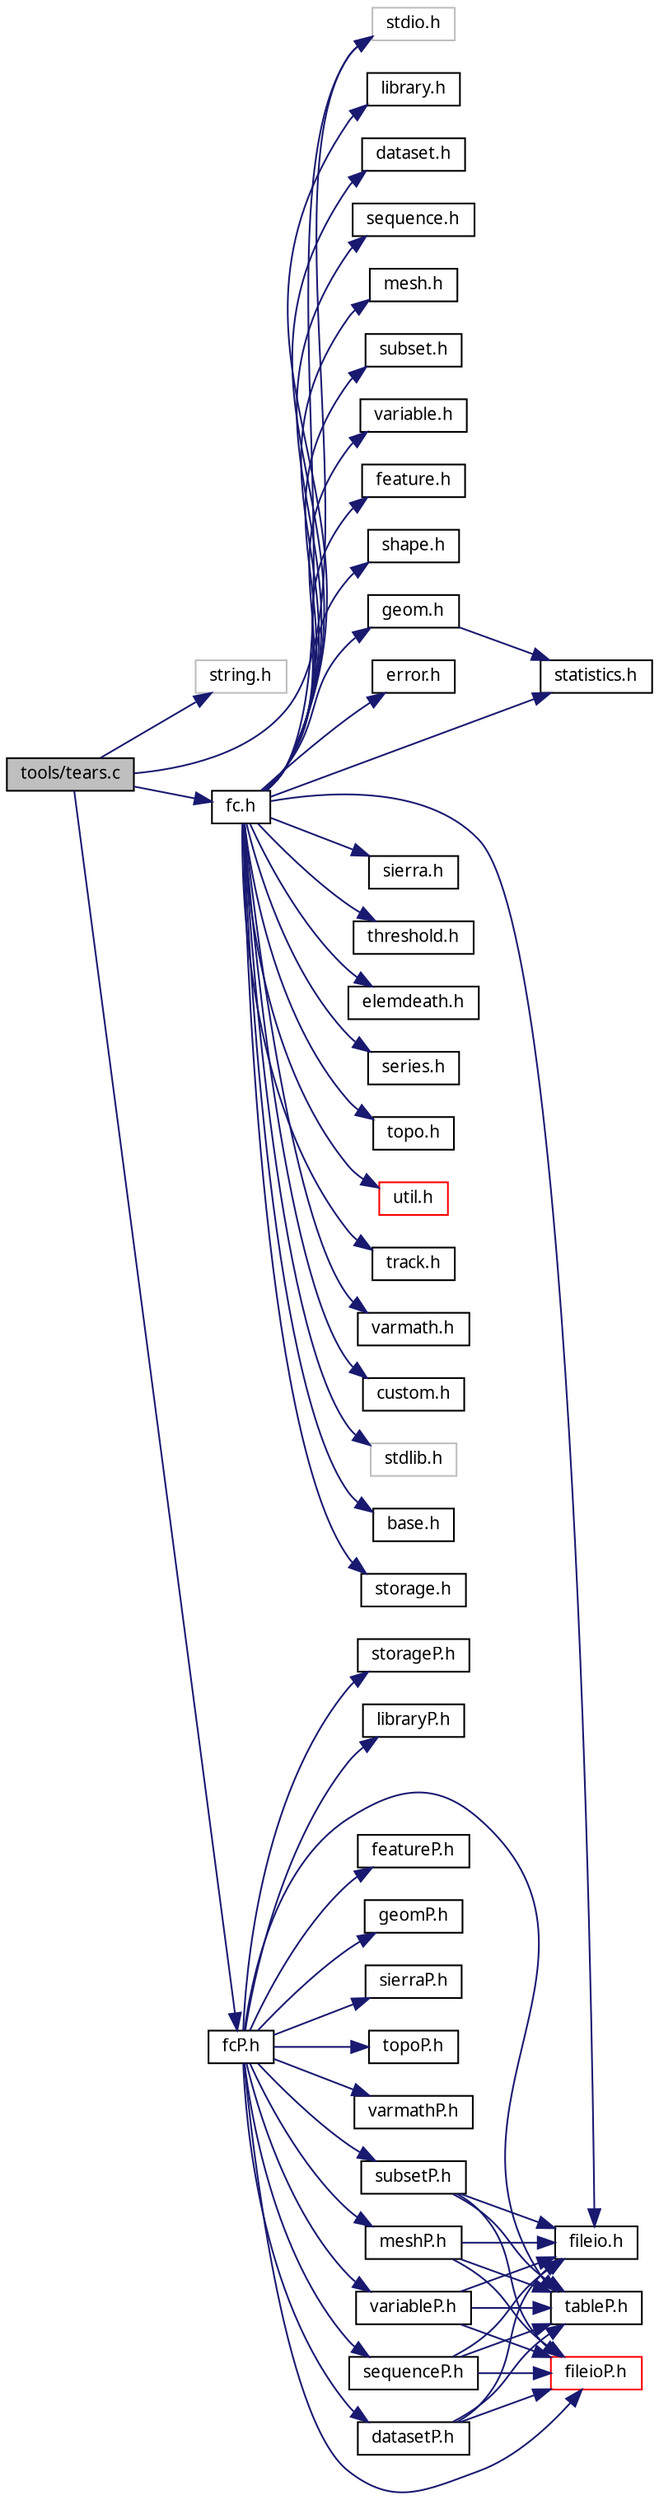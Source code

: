 digraph G
{
  edge [fontname="FreeSans.ttf",fontsize=10,labelfontname="FreeSans.ttf",labelfontsize=10];
  node [fontname="FreeSans.ttf",fontsize=10,shape=record];
  rankdir=LR;
  Node1 [label="tools/tears.c",height=0.2,width=0.4,color="black", fillcolor="grey75", style="filled" fontcolor="black"];
  Node1 -> Node2 [color="midnightblue",fontsize=10,style="solid",fontname="FreeSans.ttf"];
  Node2 [label="string.h",height=0.2,width=0.4,color="grey75", fillcolor="white", style="filled"];
  Node1 -> Node3 [color="midnightblue",fontsize=10,style="solid",fontname="FreeSans.ttf"];
  Node3 [label="stdio.h",height=0.2,width=0.4,color="grey75", fillcolor="white", style="filled"];
  Node1 -> Node4 [color="midnightblue",fontsize=10,style="solid",fontname="FreeSans.ttf"];
  Node4 [label="fc.h",height=0.2,width=0.4,color="black", fillcolor="white", style="filled",URL="$fc_8h.html"];
  Node4 -> Node5 [color="midnightblue",fontsize=10,style="solid",fontname="FreeSans.ttf"];
  Node5 [label="stdlib.h",height=0.2,width=0.4,color="grey75", fillcolor="white", style="filled"];
  Node4 -> Node3 [color="midnightblue",fontsize=10,style="solid",fontname="FreeSans.ttf"];
  Node4 -> Node6 [color="midnightblue",fontsize=10,style="solid",fontname="FreeSans.ttf"];
  Node6 [label="base.h",height=0.2,width=0.4,color="black", fillcolor="white", style="filled",URL="$base_8h.html"];
  Node4 -> Node7 [color="midnightblue",fontsize=10,style="solid",fontname="FreeSans.ttf"];
  Node7 [label="storage.h",height=0.2,width=0.4,color="black", fillcolor="white", style="filled",URL="$storage_8h.html"];
  Node4 -> Node8 [color="midnightblue",fontsize=10,style="solid",fontname="FreeSans.ttf"];
  Node8 [label="library.h",height=0.2,width=0.4,color="black", fillcolor="white", style="filled",URL="$library_8h.html"];
  Node4 -> Node9 [color="midnightblue",fontsize=10,style="solid",fontname="FreeSans.ttf"];
  Node9 [label="dataset.h",height=0.2,width=0.4,color="black", fillcolor="white", style="filled",URL="$dataset_8h.html"];
  Node4 -> Node10 [color="midnightblue",fontsize=10,style="solid",fontname="FreeSans.ttf"];
  Node10 [label="sequence.h",height=0.2,width=0.4,color="black", fillcolor="white", style="filled",URL="$sequence_8h.html"];
  Node4 -> Node11 [color="midnightblue",fontsize=10,style="solid",fontname="FreeSans.ttf"];
  Node11 [label="mesh.h",height=0.2,width=0.4,color="black", fillcolor="white", style="filled",URL="$mesh_8h.html"];
  Node4 -> Node12 [color="midnightblue",fontsize=10,style="solid",fontname="FreeSans.ttf"];
  Node12 [label="subset.h",height=0.2,width=0.4,color="black", fillcolor="white", style="filled",URL="$subset_8h.html"];
  Node4 -> Node13 [color="midnightblue",fontsize=10,style="solid",fontname="FreeSans.ttf"];
  Node13 [label="variable.h",height=0.2,width=0.4,color="black", fillcolor="white", style="filled",URL="$variable_8h.html"];
  Node4 -> Node14 [color="midnightblue",fontsize=10,style="solid",fontname="FreeSans.ttf"];
  Node14 [label="feature.h",height=0.2,width=0.4,color="black", fillcolor="white", style="filled",URL="$feature_8h.html"];
  Node4 -> Node15 [color="midnightblue",fontsize=10,style="solid",fontname="FreeSans.ttf"];
  Node15 [label="shape.h",height=0.2,width=0.4,color="black", fillcolor="white", style="filled",URL="$shape_8h.html"];
  Node4 -> Node16 [color="midnightblue",fontsize=10,style="solid",fontname="FreeSans.ttf"];
  Node16 [label="fileio.h",height=0.2,width=0.4,color="black", fillcolor="white", style="filled",URL="$fileio_8h.html"];
  Node4 -> Node17 [color="midnightblue",fontsize=10,style="solid",fontname="FreeSans.ttf"];
  Node17 [label="error.h",height=0.2,width=0.4,color="black", fillcolor="white", style="filled",URL="$error_8h.html"];
  Node4 -> Node18 [color="midnightblue",fontsize=10,style="solid",fontname="FreeSans.ttf"];
  Node18 [label="geom.h",height=0.2,width=0.4,color="black", fillcolor="white", style="filled",URL="$geom_8h.html"];
  Node18 -> Node19 [color="midnightblue",fontsize=10,style="solid",fontname="FreeSans.ttf"];
  Node19 [label="statistics.h",height=0.2,width=0.4,color="black", fillcolor="white", style="filled",URL="$statistics_8h.html"];
  Node4 -> Node20 [color="midnightblue",fontsize=10,style="solid",fontname="FreeSans.ttf"];
  Node20 [label="sierra.h",height=0.2,width=0.4,color="black", fillcolor="white", style="filled",URL="$sierra_8h.html"];
  Node4 -> Node19 [color="midnightblue",fontsize=10,style="solid",fontname="FreeSans.ttf"];
  Node4 -> Node21 [color="midnightblue",fontsize=10,style="solid",fontname="FreeSans.ttf"];
  Node21 [label="threshold.h",height=0.2,width=0.4,color="black", fillcolor="white", style="filled",URL="$threshold_8h.html"];
  Node4 -> Node22 [color="midnightblue",fontsize=10,style="solid",fontname="FreeSans.ttf"];
  Node22 [label="elemdeath.h",height=0.2,width=0.4,color="black", fillcolor="white", style="filled",URL="$elemdeath_8h.html"];
  Node4 -> Node23 [color="midnightblue",fontsize=10,style="solid",fontname="FreeSans.ttf"];
  Node23 [label="series.h",height=0.2,width=0.4,color="black", fillcolor="white", style="filled",URL="$series_8h.html"];
  Node4 -> Node24 [color="midnightblue",fontsize=10,style="solid",fontname="FreeSans.ttf"];
  Node24 [label="topo.h",height=0.2,width=0.4,color="black", fillcolor="white", style="filled",URL="$topo_8h.html"];
  Node4 -> Node25 [color="midnightblue",fontsize=10,style="solid",fontname="FreeSans.ttf"];
  Node25 [label="util.h",height=0.2,width=0.4,color="red", fillcolor="white", style="filled",URL="$util_8h.html"];
  Node4 -> Node26 [color="midnightblue",fontsize=10,style="solid",fontname="FreeSans.ttf"];
  Node26 [label="track.h",height=0.2,width=0.4,color="black", fillcolor="white", style="filled",URL="$track_8h.html"];
  Node4 -> Node27 [color="midnightblue",fontsize=10,style="solid",fontname="FreeSans.ttf"];
  Node27 [label="varmath.h",height=0.2,width=0.4,color="black", fillcolor="white", style="filled",URL="$varmath_8h.html"];
  Node4 -> Node28 [color="midnightblue",fontsize=10,style="solid",fontname="FreeSans.ttf"];
  Node28 [label="custom.h",height=0.2,width=0.4,color="black", fillcolor="white", style="filled",URL="$custom_8h.html"];
  Node1 -> Node29 [color="midnightblue",fontsize=10,style="solid",fontname="FreeSans.ttf"];
  Node29 [label="fcP.h",height=0.2,width=0.4,color="black", fillcolor="white", style="filled",URL="$fcP_8h.html"];
  Node29 -> Node30 [color="midnightblue",fontsize=10,style="solid",fontname="FreeSans.ttf"];
  Node30 [label="storageP.h",height=0.2,width=0.4,color="black", fillcolor="white", style="filled",URL="$storageP_8h.html"];
  Node29 -> Node31 [color="midnightblue",fontsize=10,style="solid",fontname="FreeSans.ttf"];
  Node31 [label="tableP.h",height=0.2,width=0.4,color="black", fillcolor="white", style="filled",URL="$tableP_8h.html"];
  Node29 -> Node32 [color="midnightblue",fontsize=10,style="solid",fontname="FreeSans.ttf"];
  Node32 [label="libraryP.h",height=0.2,width=0.4,color="black", fillcolor="white", style="filled",URL="$libraryP_8h.html"];
  Node29 -> Node33 [color="midnightblue",fontsize=10,style="solid",fontname="FreeSans.ttf"];
  Node33 [label="datasetP.h",height=0.2,width=0.4,color="black", fillcolor="white", style="filled",URL="$datasetP_8h.html"];
  Node33 -> Node31 [color="midnightblue",fontsize=10,style="solid",fontname="FreeSans.ttf"];
  Node33 -> Node16 [color="midnightblue",fontsize=10,style="solid",fontname="FreeSans.ttf"];
  Node33 -> Node34 [color="midnightblue",fontsize=10,style="solid",fontname="FreeSans.ttf"];
  Node34 [label="fileioP.h",height=0.2,width=0.4,color="red", fillcolor="white", style="filled",URL="$fileioP_8h.html"];
  Node29 -> Node35 [color="midnightblue",fontsize=10,style="solid",fontname="FreeSans.ttf"];
  Node35 [label="sequenceP.h",height=0.2,width=0.4,color="black", fillcolor="white", style="filled",URL="$sequenceP_8h.html"];
  Node35 -> Node31 [color="midnightblue",fontsize=10,style="solid",fontname="FreeSans.ttf"];
  Node35 -> Node16 [color="midnightblue",fontsize=10,style="solid",fontname="FreeSans.ttf"];
  Node35 -> Node34 [color="midnightblue",fontsize=10,style="solid",fontname="FreeSans.ttf"];
  Node29 -> Node36 [color="midnightblue",fontsize=10,style="solid",fontname="FreeSans.ttf"];
  Node36 [label="meshP.h",height=0.2,width=0.4,color="black", fillcolor="white", style="filled",URL="$meshP_8h.html"];
  Node36 -> Node31 [color="midnightblue",fontsize=10,style="solid",fontname="FreeSans.ttf"];
  Node36 -> Node16 [color="midnightblue",fontsize=10,style="solid",fontname="FreeSans.ttf"];
  Node36 -> Node34 [color="midnightblue",fontsize=10,style="solid",fontname="FreeSans.ttf"];
  Node29 -> Node37 [color="midnightblue",fontsize=10,style="solid",fontname="FreeSans.ttf"];
  Node37 [label="subsetP.h",height=0.2,width=0.4,color="black", fillcolor="white", style="filled",URL="$subsetP_8h.html"];
  Node37 -> Node31 [color="midnightblue",fontsize=10,style="solid",fontname="FreeSans.ttf"];
  Node37 -> Node16 [color="midnightblue",fontsize=10,style="solid",fontname="FreeSans.ttf"];
  Node37 -> Node34 [color="midnightblue",fontsize=10,style="solid",fontname="FreeSans.ttf"];
  Node29 -> Node38 [color="midnightblue",fontsize=10,style="solid",fontname="FreeSans.ttf"];
  Node38 [label="variableP.h",height=0.2,width=0.4,color="black", fillcolor="white", style="filled",URL="$variableP_8h.html"];
  Node38 -> Node31 [color="midnightblue",fontsize=10,style="solid",fontname="FreeSans.ttf"];
  Node38 -> Node16 [color="midnightblue",fontsize=10,style="solid",fontname="FreeSans.ttf"];
  Node38 -> Node34 [color="midnightblue",fontsize=10,style="solid",fontname="FreeSans.ttf"];
  Node29 -> Node34 [color="midnightblue",fontsize=10,style="solid",fontname="FreeSans.ttf"];
  Node29 -> Node39 [color="midnightblue",fontsize=10,style="solid",fontname="FreeSans.ttf"];
  Node39 [label="geomP.h",height=0.2,width=0.4,color="black", fillcolor="white", style="filled",URL="$geomP_8h.html"];
  Node29 -> Node40 [color="midnightblue",fontsize=10,style="solid",fontname="FreeSans.ttf"];
  Node40 [label="sierraP.h",height=0.2,width=0.4,color="black", fillcolor="white", style="filled",URL="$sierraP_8h.html"];
  Node29 -> Node41 [color="midnightblue",fontsize=10,style="solid",fontname="FreeSans.ttf"];
  Node41 [label="topoP.h",height=0.2,width=0.4,color="black", fillcolor="white", style="filled",URL="$topoP_8h.html"];
  Node29 -> Node42 [color="midnightblue",fontsize=10,style="solid",fontname="FreeSans.ttf"];
  Node42 [label="varmathP.h",height=0.2,width=0.4,color="black", fillcolor="white", style="filled",URL="$varmathP_8h.html"];
  Node29 -> Node43 [color="midnightblue",fontsize=10,style="solid",fontname="FreeSans.ttf"];
  Node43 [label="featureP.h",height=0.2,width=0.4,color="black", fillcolor="white", style="filled",URL="$featureP_8h.html"];
}
